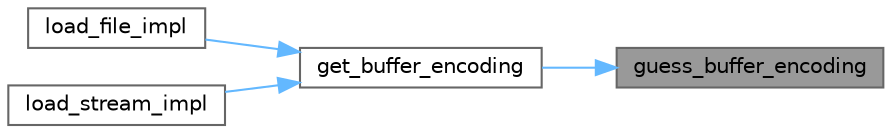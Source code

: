 digraph "guess_buffer_encoding"
{
 // INTERACTIVE_SVG=YES
 // LATEX_PDF_SIZE
  bgcolor="transparent";
  edge [fontname=Helvetica,fontsize=10,labelfontname=Helvetica,labelfontsize=10];
  node [fontname=Helvetica,fontsize=10,shape=box,height=0.2,width=0.4];
  rankdir="RL";
  Node1 [id="Node000001",label="guess_buffer_encoding",height=0.2,width=0.4,color="gray40", fillcolor="grey60", style="filled", fontcolor="black",tooltip=" "];
  Node1 -> Node2 [id="edge1_Node000001_Node000002",dir="back",color="steelblue1",style="solid",tooltip=" "];
  Node2 [id="Node000002",label="get_buffer_encoding",height=0.2,width=0.4,color="grey40", fillcolor="white", style="filled",URL="$db/d20/pugixml_8cpp.html#ae841fafba520d2341dc8386a6f825ac6",tooltip=" "];
  Node2 -> Node3 [id="edge2_Node000002_Node000003",dir="back",color="steelblue1",style="solid",tooltip=" "];
  Node3 [id="Node000003",label="load_file_impl",height=0.2,width=0.4,color="grey40", fillcolor="white", style="filled",URL="$db/d20/pugixml_8cpp.html#ae84338a5107019d1ae2a491168dad821",tooltip=" "];
  Node2 -> Node4 [id="edge3_Node000002_Node000004",dir="back",color="steelblue1",style="solid",tooltip=" "];
  Node4 [id="Node000004",label="load_stream_impl",height=0.2,width=0.4,color="grey40", fillcolor="white", style="filled",URL="$db/d20/pugixml_8cpp.html#a9a1f27967fef419fecd466f904c165e0",tooltip=" "];
}
